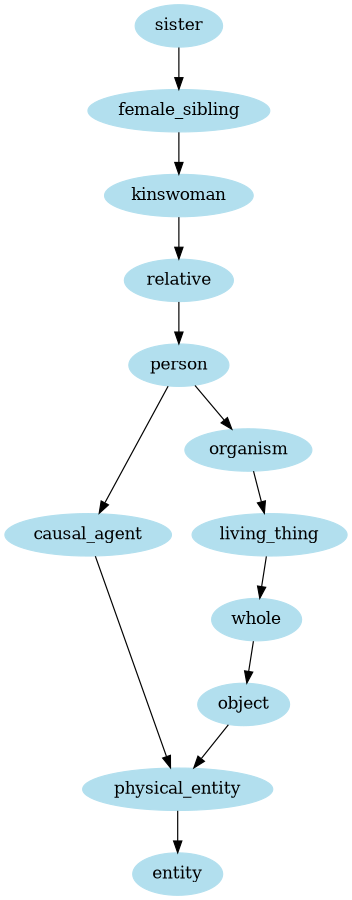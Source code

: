 digraph unix {
	node [color=lightblue2 style=filled]
	size="6,6"
	sister -> female_sibling
	female_sibling -> kinswoman
	kinswoman -> relative
	relative -> person
	person -> causal_agent
	causal_agent -> physical_entity
	physical_entity -> entity
	person -> organism
	organism -> living_thing
	living_thing -> whole
	whole -> object
	object -> physical_entity
}
